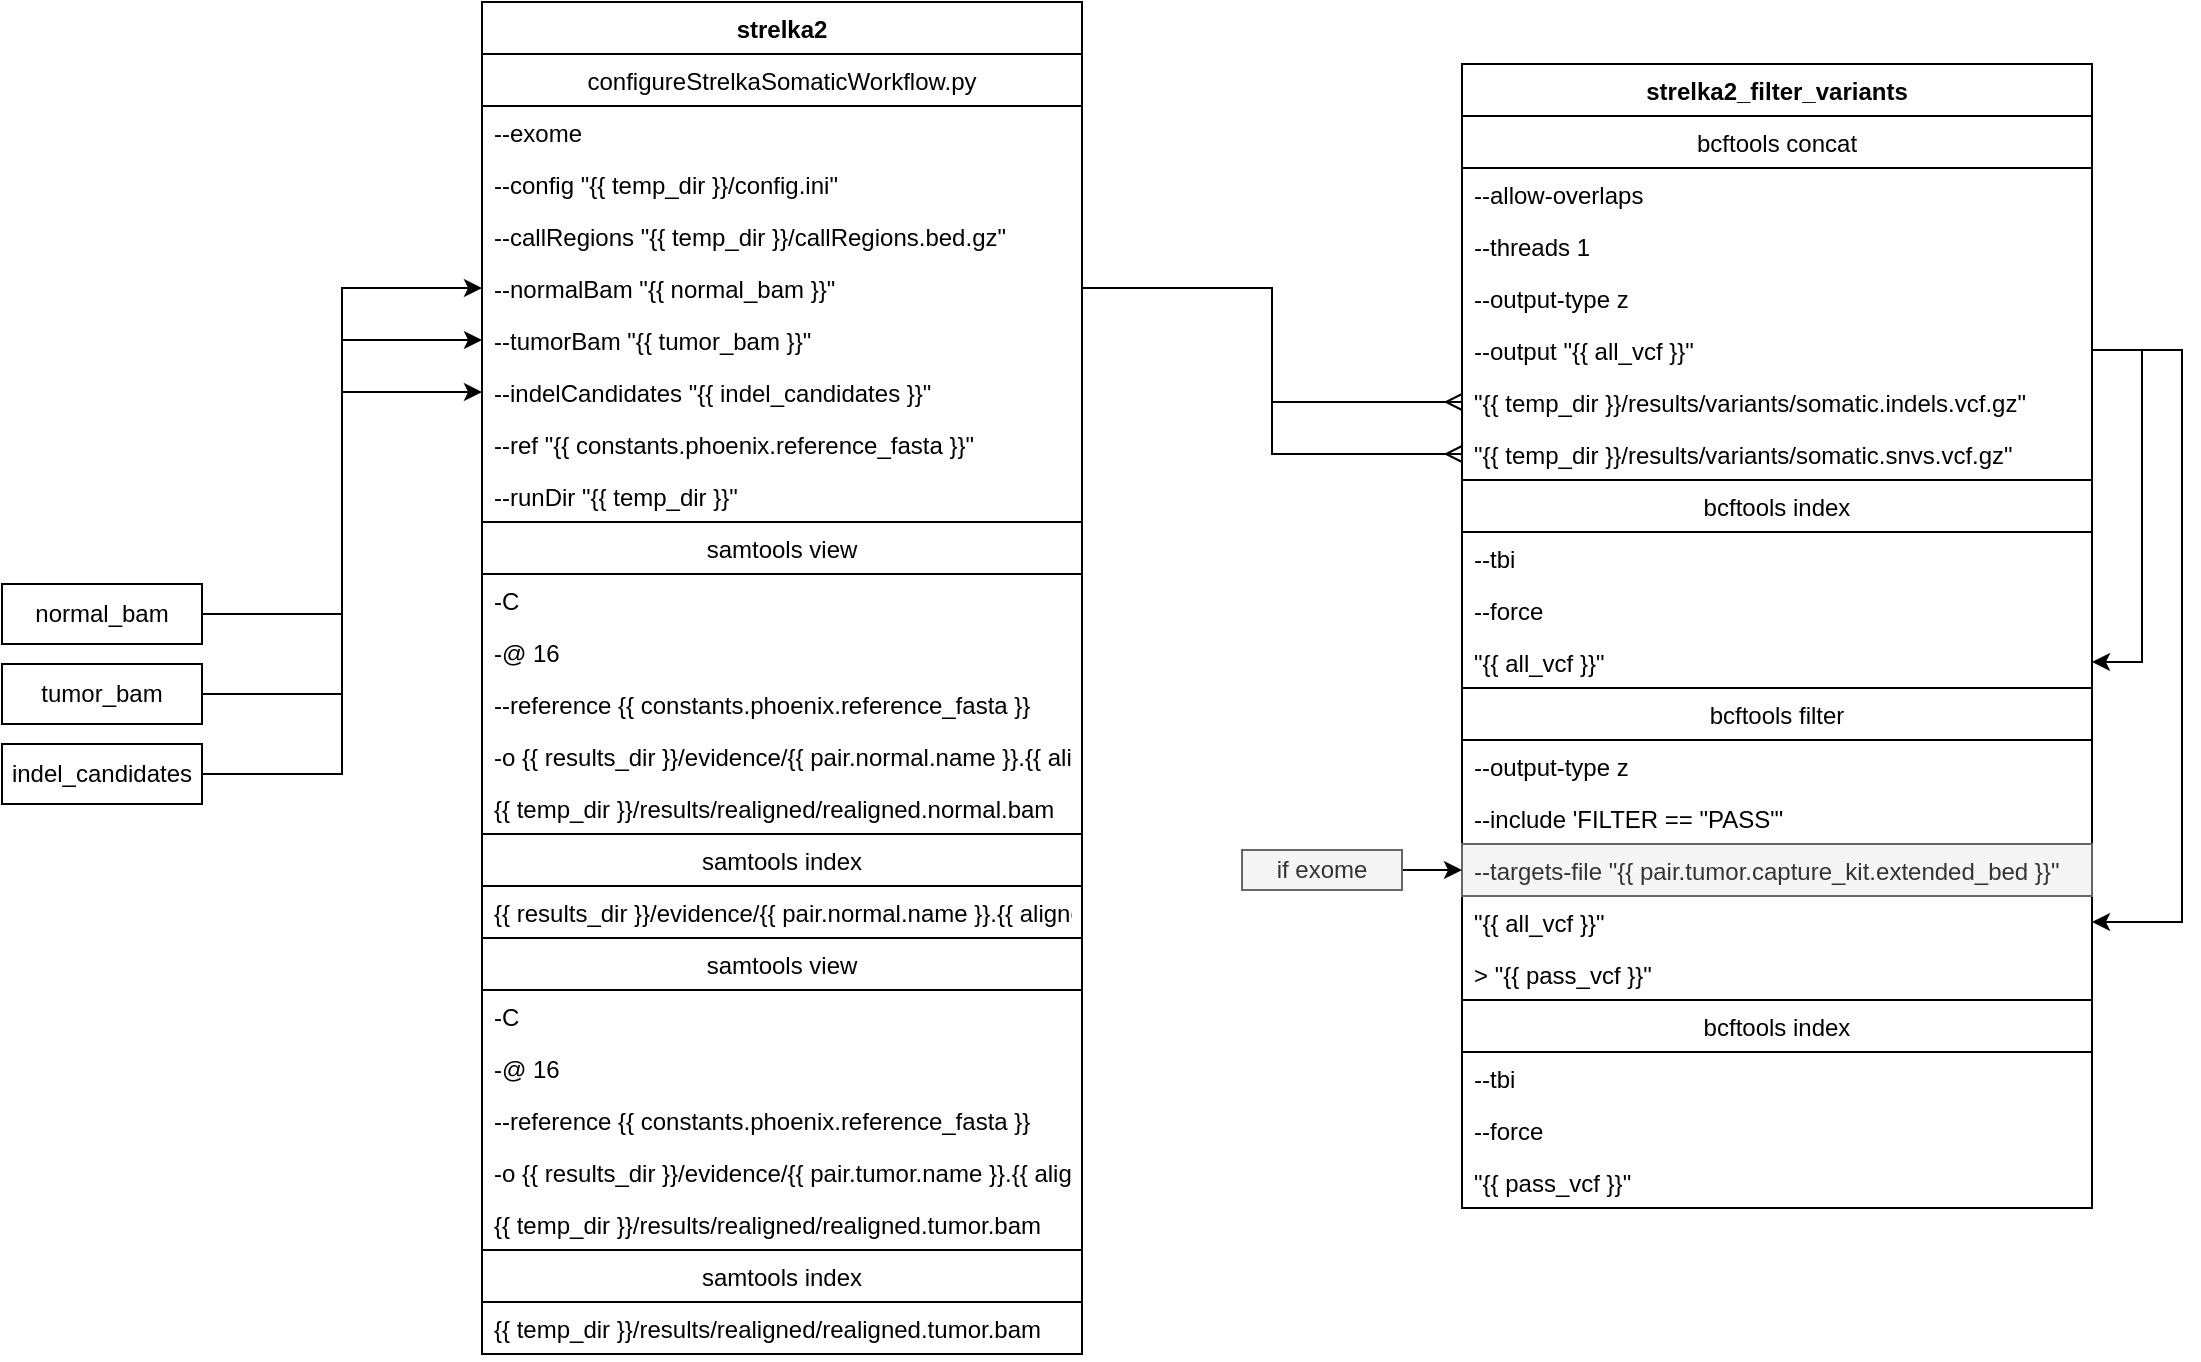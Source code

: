 <mxfile version="15.2.9" type="github">
  <diagram id="YdMIHvUInoAl8VdBywiu" name="Page-1">
    <mxGraphModel dx="925" dy="1307" grid="1" gridSize="10" guides="1" tooltips="1" connect="1" arrows="1" fold="1" page="1" pageScale="1" pageWidth="1600" pageHeight="900" math="0" shadow="0">
      <root>
        <mxCell id="0" />
        <mxCell id="1" parent="0" />
        <mxCell id="PraPNRLX0rEh6KeP2q02-1" style="edgeStyle=orthogonalEdgeStyle;rounded=0;orthogonalLoop=1;jettySize=auto;html=1;exitX=1;exitY=0.5;exitDx=0;exitDy=0;entryX=0;entryY=0.5;entryDx=0;entryDy=0;startArrow=none;startFill=0;endArrow=classic;endFill=1;" edge="1" parent="1" source="PraPNRLX0rEh6KeP2q02-2" target="PraPNRLX0rEh6KeP2q02-10">
          <mxGeometry relative="1" as="geometry" />
        </mxCell>
        <mxCell id="PraPNRLX0rEh6KeP2q02-2" value="normal_bam" style="whiteSpace=wrap;html=1;" vertex="1" parent="1">
          <mxGeometry x="220" y="440" width="100" height="30" as="geometry" />
        </mxCell>
        <mxCell id="PraPNRLX0rEh6KeP2q02-3" style="edgeStyle=orthogonalEdgeStyle;rounded=0;orthogonalLoop=1;jettySize=auto;html=1;exitX=1;exitY=0.5;exitDx=0;exitDy=0;entryX=0;entryY=0.5;entryDx=0;entryDy=0;startArrow=none;startFill=0;endArrow=classic;endFill=1;" edge="1" parent="1" source="PraPNRLX0rEh6KeP2q02-4" target="PraPNRLX0rEh6KeP2q02-11">
          <mxGeometry relative="1" as="geometry" />
        </mxCell>
        <mxCell id="PraPNRLX0rEh6KeP2q02-4" value="tumor_bam" style="whiteSpace=wrap;html=1;" vertex="1" parent="1">
          <mxGeometry x="220" y="480" width="100" height="30" as="geometry" />
        </mxCell>
        <mxCell id="PraPNRLX0rEh6KeP2q02-5" value="strelka2" style="swimlane;fontStyle=1;childLayout=stackLayout;horizontal=1;startSize=26;fillColor=none;horizontalStack=0;resizeParent=1;resizeParentMax=0;resizeLast=0;collapsible=1;marginBottom=0;direction=east;" vertex="1" parent="1">
          <mxGeometry x="460" y="149" width="300" height="676" as="geometry">
            <mxRectangle x="400" y="524" width="90" height="26" as="alternateBounds" />
          </mxGeometry>
        </mxCell>
        <mxCell id="PraPNRLX0rEh6KeP2q02-6" value="configureStrelkaSomaticWorkflow.py" style="swimlane;fontStyle=0;childLayout=stackLayout;horizontal=1;startSize=26;fillColor=none;horizontalStack=0;resizeParent=1;resizeParentMax=0;resizeLast=0;collapsible=1;marginBottom=0;" vertex="1" parent="PraPNRLX0rEh6KeP2q02-5">
          <mxGeometry y="26" width="300" height="650" as="geometry" />
        </mxCell>
        <mxCell id="PraPNRLX0rEh6KeP2q02-7" value="--exome" style="text;strokeColor=none;fillColor=none;align=left;verticalAlign=top;spacingLeft=4;spacingRight=4;overflow=hidden;rotatable=0;points=[[0,0.5],[1,0.5]];portConstraint=eastwest;" vertex="1" parent="PraPNRLX0rEh6KeP2q02-6">
          <mxGeometry y="26" width="300" height="26" as="geometry" />
        </mxCell>
        <mxCell id="PraPNRLX0rEh6KeP2q02-8" value="--config &quot;{{ temp_dir }}/config.ini&quot;" style="text;strokeColor=none;fillColor=none;align=left;verticalAlign=top;spacingLeft=4;spacingRight=4;overflow=hidden;rotatable=0;points=[[0,0.5],[1,0.5]];portConstraint=eastwest;" vertex="1" parent="PraPNRLX0rEh6KeP2q02-6">
          <mxGeometry y="52" width="300" height="26" as="geometry" />
        </mxCell>
        <mxCell id="PraPNRLX0rEh6KeP2q02-9" value="--callRegions &quot;{{ temp_dir }}/callRegions.bed.gz&quot;" style="text;strokeColor=none;fillColor=none;align=left;verticalAlign=top;spacingLeft=4;spacingRight=4;overflow=hidden;rotatable=0;points=[[0,0.5],[1,0.5]];portConstraint=eastwest;" vertex="1" parent="PraPNRLX0rEh6KeP2q02-6">
          <mxGeometry y="78" width="300" height="26" as="geometry" />
        </mxCell>
        <mxCell id="PraPNRLX0rEh6KeP2q02-10" value="--normalBam &quot;{{ normal_bam }}&quot;" style="text;strokeColor=none;fillColor=none;align=left;verticalAlign=top;spacingLeft=4;spacingRight=4;overflow=hidden;rotatable=0;points=[[0,0.5],[1,0.5]];portConstraint=eastwest;" vertex="1" parent="PraPNRLX0rEh6KeP2q02-6">
          <mxGeometry y="104" width="300" height="26" as="geometry" />
        </mxCell>
        <mxCell id="PraPNRLX0rEh6KeP2q02-11" value="--tumorBam &quot;{{ tumor_bam }}&quot;" style="text;strokeColor=none;fillColor=none;align=left;verticalAlign=top;spacingLeft=4;spacingRight=4;overflow=hidden;rotatable=0;points=[[0,0.5],[1,0.5]];portConstraint=eastwest;" vertex="1" parent="PraPNRLX0rEh6KeP2q02-6">
          <mxGeometry y="130" width="300" height="26" as="geometry" />
        </mxCell>
        <mxCell id="PraPNRLX0rEh6KeP2q02-12" value="--indelCandidates &quot;{{ indel_candidates }}&quot;" style="text;strokeColor=none;fillColor=none;align=left;verticalAlign=top;spacingLeft=4;spacingRight=4;overflow=hidden;rotatable=0;points=[[0,0.5],[1,0.5]];portConstraint=eastwest;" vertex="1" parent="PraPNRLX0rEh6KeP2q02-6">
          <mxGeometry y="156" width="300" height="26" as="geometry" />
        </mxCell>
        <mxCell id="PraPNRLX0rEh6KeP2q02-13" value="--ref &quot;{{ constants.phoenix.reference_fasta }}&quot;" style="text;strokeColor=none;fillColor=none;align=left;verticalAlign=top;spacingLeft=4;spacingRight=4;overflow=hidden;rotatable=0;points=[[0,0.5],[1,0.5]];portConstraint=eastwest;" vertex="1" parent="PraPNRLX0rEh6KeP2q02-6">
          <mxGeometry y="182" width="300" height="26" as="geometry" />
        </mxCell>
        <mxCell id="PraPNRLX0rEh6KeP2q02-14" value="--runDir &quot;{{ temp_dir }}&quot;" style="text;strokeColor=none;fillColor=none;align=left;verticalAlign=top;spacingLeft=4;spacingRight=4;overflow=hidden;rotatable=0;points=[[0,0.5],[1,0.5]];portConstraint=eastwest;" vertex="1" parent="PraPNRLX0rEh6KeP2q02-6">
          <mxGeometry y="208" width="300" height="26" as="geometry" />
        </mxCell>
        <mxCell id="PraPNRLX0rEh6KeP2q02-15" value="samtools view" style="swimlane;fontStyle=0;childLayout=stackLayout;horizontal=1;startSize=26;fillColor=none;horizontalStack=0;resizeParent=1;resizeParentMax=0;resizeLast=0;collapsible=1;marginBottom=0;" vertex="1" parent="PraPNRLX0rEh6KeP2q02-6">
          <mxGeometry y="234" width="300" height="156" as="geometry">
            <mxRectangle y="234" width="210" height="26" as="alternateBounds" />
          </mxGeometry>
        </mxCell>
        <mxCell id="PraPNRLX0rEh6KeP2q02-16" value="-C" style="text;strokeColor=none;fillColor=none;align=left;verticalAlign=top;spacingLeft=4;spacingRight=4;overflow=hidden;rotatable=0;points=[[0,0.5],[1,0.5]];portConstraint=eastwest;" vertex="1" parent="PraPNRLX0rEh6KeP2q02-15">
          <mxGeometry y="26" width="300" height="26" as="geometry" />
        </mxCell>
        <mxCell id="PraPNRLX0rEh6KeP2q02-17" value="-@ 16" style="text;strokeColor=none;fillColor=none;align=left;verticalAlign=top;spacingLeft=4;spacingRight=4;overflow=hidden;rotatable=0;points=[[0,0.5],[1,0.5]];portConstraint=eastwest;" vertex="1" parent="PraPNRLX0rEh6KeP2q02-15">
          <mxGeometry y="52" width="300" height="26" as="geometry" />
        </mxCell>
        <mxCell id="PraPNRLX0rEh6KeP2q02-18" value="--reference {{ constants.phoenix.reference_fasta }}" style="text;strokeColor=none;fillColor=none;align=left;verticalAlign=top;spacingLeft=4;spacingRight=4;overflow=hidden;rotatable=0;points=[[0,0.5],[1,0.5]];portConstraint=eastwest;" vertex="1" parent="PraPNRLX0rEh6KeP2q02-15">
          <mxGeometry y="78" width="300" height="26" as="geometry" />
        </mxCell>
        <mxCell id="PraPNRLX0rEh6KeP2q02-19" value="-o {{ results_dir }}/evidence/{{ pair.normal.name }}.{{ aligner }}.strelka2.realigned.cram" style="text;strokeColor=none;fillColor=none;align=left;verticalAlign=top;spacingLeft=4;spacingRight=4;overflow=hidden;rotatable=0;points=[[0,0.5],[1,0.5]];portConstraint=eastwest;" vertex="1" parent="PraPNRLX0rEh6KeP2q02-15">
          <mxGeometry y="104" width="300" height="26" as="geometry" />
        </mxCell>
        <mxCell id="PraPNRLX0rEh6KeP2q02-20" value="{{ temp_dir }}/results/realigned/realigned.normal.bam" style="text;strokeColor=none;fillColor=none;align=left;verticalAlign=top;spacingLeft=4;spacingRight=4;overflow=hidden;rotatable=0;points=[[0,0.5],[1,0.5]];portConstraint=eastwest;" vertex="1" parent="PraPNRLX0rEh6KeP2q02-15">
          <mxGeometry y="130" width="300" height="26" as="geometry" />
        </mxCell>
        <mxCell id="PraPNRLX0rEh6KeP2q02-21" value="samtools index" style="swimlane;fontStyle=0;childLayout=stackLayout;horizontal=1;startSize=26;fillColor=none;horizontalStack=0;resizeParent=1;resizeParentMax=0;resizeLast=0;collapsible=1;marginBottom=0;" vertex="1" parent="PraPNRLX0rEh6KeP2q02-6">
          <mxGeometry y="390" width="300" height="52" as="geometry">
            <mxRectangle y="390" width="210" height="26" as="alternateBounds" />
          </mxGeometry>
        </mxCell>
        <mxCell id="PraPNRLX0rEh6KeP2q02-22" value="{{ results_dir }}/evidence/{{ pair.normal.name }}.{{ aligner }}.strelka2.realigned.cram" style="text;strokeColor=none;fillColor=none;align=left;verticalAlign=top;spacingLeft=4;spacingRight=4;overflow=hidden;rotatable=0;points=[[0,0.5],[1,0.5]];portConstraint=eastwest;" vertex="1" parent="PraPNRLX0rEh6KeP2q02-21">
          <mxGeometry y="26" width="300" height="26" as="geometry" />
        </mxCell>
        <mxCell id="PraPNRLX0rEh6KeP2q02-23" value="samtools view" style="swimlane;fontStyle=0;childLayout=stackLayout;horizontal=1;startSize=26;fillColor=none;horizontalStack=0;resizeParent=1;resizeParentMax=0;resizeLast=0;collapsible=1;marginBottom=0;" vertex="1" parent="PraPNRLX0rEh6KeP2q02-6">
          <mxGeometry y="442" width="300" height="208" as="geometry">
            <mxRectangle y="442" width="210" height="26" as="alternateBounds" />
          </mxGeometry>
        </mxCell>
        <mxCell id="PraPNRLX0rEh6KeP2q02-24" value="-C" style="text;strokeColor=none;fillColor=none;align=left;verticalAlign=top;spacingLeft=4;spacingRight=4;overflow=hidden;rotatable=0;points=[[0,0.5],[1,0.5]];portConstraint=eastwest;" vertex="1" parent="PraPNRLX0rEh6KeP2q02-23">
          <mxGeometry y="26" width="300" height="26" as="geometry" />
        </mxCell>
        <mxCell id="PraPNRLX0rEh6KeP2q02-25" value="-@ 16" style="text;strokeColor=none;fillColor=none;align=left;verticalAlign=top;spacingLeft=4;spacingRight=4;overflow=hidden;rotatable=0;points=[[0,0.5],[1,0.5]];portConstraint=eastwest;" vertex="1" parent="PraPNRLX0rEh6KeP2q02-23">
          <mxGeometry y="52" width="300" height="26" as="geometry" />
        </mxCell>
        <mxCell id="PraPNRLX0rEh6KeP2q02-26" value="--reference {{ constants.phoenix.reference_fasta }}" style="text;strokeColor=none;fillColor=none;align=left;verticalAlign=top;spacingLeft=4;spacingRight=4;overflow=hidden;rotatable=0;points=[[0,0.5],[1,0.5]];portConstraint=eastwest;" vertex="1" parent="PraPNRLX0rEh6KeP2q02-23">
          <mxGeometry y="78" width="300" height="26" as="geometry" />
        </mxCell>
        <mxCell id="PraPNRLX0rEh6KeP2q02-27" value="-o {{ results_dir }}/evidence/{{ pair.tumor.name }}.{{ aligner }}.strelka2.realigned.cram" style="text;strokeColor=none;fillColor=none;align=left;verticalAlign=top;spacingLeft=4;spacingRight=4;overflow=hidden;rotatable=0;points=[[0,0.5],[1,0.5]];portConstraint=eastwest;" vertex="1" parent="PraPNRLX0rEh6KeP2q02-23">
          <mxGeometry y="104" width="300" height="26" as="geometry" />
        </mxCell>
        <mxCell id="PraPNRLX0rEh6KeP2q02-28" value="{{ temp_dir }}/results/realigned/realigned.tumor.bam" style="text;strokeColor=none;fillColor=none;align=left;verticalAlign=top;spacingLeft=4;spacingRight=4;overflow=hidden;rotatable=0;points=[[0,0.5],[1,0.5]];portConstraint=eastwest;" vertex="1" parent="PraPNRLX0rEh6KeP2q02-23">
          <mxGeometry y="130" width="300" height="26" as="geometry" />
        </mxCell>
        <mxCell id="PraPNRLX0rEh6KeP2q02-29" value="samtools index" style="swimlane;fontStyle=0;childLayout=stackLayout;horizontal=1;startSize=26;fillColor=none;horizontalStack=0;resizeParent=1;resizeParentMax=0;resizeLast=0;collapsible=1;marginBottom=0;" vertex="1" parent="PraPNRLX0rEh6KeP2q02-23">
          <mxGeometry y="156" width="300" height="52" as="geometry" />
        </mxCell>
        <mxCell id="PraPNRLX0rEh6KeP2q02-30" value="{{ temp_dir }}/results/realigned/realigned.tumor.bam" style="text;strokeColor=none;fillColor=none;align=left;verticalAlign=top;spacingLeft=4;spacingRight=4;overflow=hidden;rotatable=0;points=[[0,0.5],[1,0.5]];portConstraint=eastwest;" vertex="1" parent="PraPNRLX0rEh6KeP2q02-29">
          <mxGeometry y="26" width="300" height="26" as="geometry" />
        </mxCell>
        <mxCell id="PraPNRLX0rEh6KeP2q02-31" value="strelka2_filter_variants" style="swimlane;fontStyle=1;childLayout=stackLayout;horizontal=1;startSize=26;fillColor=none;horizontalStack=0;resizeParent=1;resizeParentMax=0;resizeLast=0;collapsible=1;marginBottom=0;direction=east;" vertex="1" parent="1">
          <mxGeometry x="950" y="180" width="315" height="572" as="geometry">
            <mxRectangle x="620" y="524" width="90" height="26" as="alternateBounds" />
          </mxGeometry>
        </mxCell>
        <mxCell id="PraPNRLX0rEh6KeP2q02-32" value="bcftools concat" style="swimlane;fontStyle=0;childLayout=stackLayout;horizontal=1;startSize=26;fillColor=none;horizontalStack=0;resizeParent=1;resizeParentMax=0;resizeLast=0;collapsible=1;marginBottom=0;" vertex="1" parent="PraPNRLX0rEh6KeP2q02-31">
          <mxGeometry y="26" width="315" height="182" as="geometry">
            <mxRectangle y="26" width="315" height="26" as="alternateBounds" />
          </mxGeometry>
        </mxCell>
        <mxCell id="PraPNRLX0rEh6KeP2q02-33" value="--allow-overlaps" style="text;strokeColor=none;fillColor=none;align=left;verticalAlign=top;spacingLeft=4;spacingRight=4;overflow=hidden;rotatable=0;points=[[0,0.5],[1,0.5]];portConstraint=eastwest;" vertex="1" parent="PraPNRLX0rEh6KeP2q02-32">
          <mxGeometry y="26" width="315" height="26" as="geometry" />
        </mxCell>
        <mxCell id="PraPNRLX0rEh6KeP2q02-34" value="--threads 1" style="text;strokeColor=none;fillColor=none;align=left;verticalAlign=top;spacingLeft=4;spacingRight=4;overflow=hidden;rotatable=0;points=[[0,0.5],[1,0.5]];portConstraint=eastwest;" vertex="1" parent="PraPNRLX0rEh6KeP2q02-32">
          <mxGeometry y="52" width="315" height="26" as="geometry" />
        </mxCell>
        <mxCell id="PraPNRLX0rEh6KeP2q02-35" value="--output-type z" style="text;strokeColor=none;fillColor=none;align=left;verticalAlign=top;spacingLeft=4;spacingRight=4;overflow=hidden;rotatable=0;points=[[0,0.5],[1,0.5]];portConstraint=eastwest;" vertex="1" parent="PraPNRLX0rEh6KeP2q02-32">
          <mxGeometry y="78" width="315" height="26" as="geometry" />
        </mxCell>
        <mxCell id="PraPNRLX0rEh6KeP2q02-36" value="--output &quot;{{ all_vcf }}&quot;" style="text;strokeColor=none;fillColor=none;align=left;verticalAlign=top;spacingLeft=4;spacingRight=4;overflow=hidden;rotatable=0;points=[[0,0.5],[1,0.5]];portConstraint=eastwest;" vertex="1" parent="PraPNRLX0rEh6KeP2q02-32">
          <mxGeometry y="104" width="315" height="26" as="geometry" />
        </mxCell>
        <mxCell id="PraPNRLX0rEh6KeP2q02-37" value="&quot;{{ temp_dir }}/results/variants/somatic.indels.vcf.gz&quot;" style="text;strokeColor=none;fillColor=none;align=left;verticalAlign=top;spacingLeft=4;spacingRight=4;overflow=hidden;rotatable=0;points=[[0,0.5],[1,0.5]];portConstraint=eastwest;" vertex="1" parent="PraPNRLX0rEh6KeP2q02-32">
          <mxGeometry y="130" width="315" height="26" as="geometry" />
        </mxCell>
        <mxCell id="PraPNRLX0rEh6KeP2q02-38" value="&quot;{{ temp_dir }}/results/variants/somatic.snvs.vcf.gz&quot;" style="text;strokeColor=none;fillColor=none;align=left;verticalAlign=top;spacingLeft=4;spacingRight=4;overflow=hidden;rotatable=0;points=[[0,0.5],[1,0.5]];portConstraint=eastwest;" vertex="1" parent="PraPNRLX0rEh6KeP2q02-32">
          <mxGeometry y="156" width="315" height="26" as="geometry" />
        </mxCell>
        <mxCell id="PraPNRLX0rEh6KeP2q02-39" value="bcftools index" style="swimlane;fontStyle=0;childLayout=stackLayout;horizontal=1;startSize=26;fillColor=none;horizontalStack=0;resizeParent=1;resizeParentMax=0;resizeLast=0;collapsible=1;marginBottom=0;" vertex="1" parent="PraPNRLX0rEh6KeP2q02-31">
          <mxGeometry y="208" width="315" height="104" as="geometry">
            <mxRectangle y="52" width="315" height="26" as="alternateBounds" />
          </mxGeometry>
        </mxCell>
        <mxCell id="PraPNRLX0rEh6KeP2q02-40" value="--tbi" style="text;strokeColor=none;fillColor=none;align=left;verticalAlign=top;spacingLeft=4;spacingRight=4;overflow=hidden;rotatable=0;points=[[0,0.5],[1,0.5]];portConstraint=eastwest;" vertex="1" parent="PraPNRLX0rEh6KeP2q02-39">
          <mxGeometry y="26" width="315" height="26" as="geometry" />
        </mxCell>
        <mxCell id="PraPNRLX0rEh6KeP2q02-41" value="--force" style="text;strokeColor=none;fillColor=none;align=left;verticalAlign=top;spacingLeft=4;spacingRight=4;overflow=hidden;rotatable=0;points=[[0,0.5],[1,0.5]];portConstraint=eastwest;" vertex="1" parent="PraPNRLX0rEh6KeP2q02-39">
          <mxGeometry y="52" width="315" height="26" as="geometry" />
        </mxCell>
        <mxCell id="PraPNRLX0rEh6KeP2q02-42" value="&quot;{{ all_vcf }}&quot;" style="text;strokeColor=none;fillColor=none;align=left;verticalAlign=top;spacingLeft=4;spacingRight=4;overflow=hidden;rotatable=0;points=[[0,0.5],[1,0.5]];portConstraint=eastwest;" vertex="1" parent="PraPNRLX0rEh6KeP2q02-39">
          <mxGeometry y="78" width="315" height="26" as="geometry" />
        </mxCell>
        <mxCell id="PraPNRLX0rEh6KeP2q02-43" value="bcftools filter" style="swimlane;fontStyle=0;childLayout=stackLayout;horizontal=1;startSize=26;fillColor=none;horizontalStack=0;resizeParent=1;resizeParentMax=0;resizeLast=0;collapsible=1;marginBottom=0;" vertex="1" parent="PraPNRLX0rEh6KeP2q02-31">
          <mxGeometry y="312" width="315" height="260" as="geometry">
            <mxRectangle y="78" width="315" height="26" as="alternateBounds" />
          </mxGeometry>
        </mxCell>
        <mxCell id="PraPNRLX0rEh6KeP2q02-44" value="--output-type z" style="text;strokeColor=none;fillColor=none;align=left;verticalAlign=top;spacingLeft=4;spacingRight=4;overflow=hidden;rotatable=0;points=[[0,0.5],[1,0.5]];portConstraint=eastwest;" vertex="1" parent="PraPNRLX0rEh6KeP2q02-43">
          <mxGeometry y="26" width="315" height="26" as="geometry" />
        </mxCell>
        <mxCell id="PraPNRLX0rEh6KeP2q02-45" value="--include &#39;FILTER == &quot;PASS&quot;&#39;" style="text;strokeColor=none;fillColor=none;align=left;verticalAlign=top;spacingLeft=4;spacingRight=4;overflow=hidden;rotatable=0;points=[[0,0.5],[1,0.5]];portConstraint=eastwest;" vertex="1" parent="PraPNRLX0rEh6KeP2q02-43">
          <mxGeometry y="52" width="315" height="26" as="geometry" />
        </mxCell>
        <mxCell id="PraPNRLX0rEh6KeP2q02-46" value="--targets-file &quot;{{ pair.tumor.capture_kit.extended_bed }}&quot;" style="text;fillColor=#f5f5f5;align=left;verticalAlign=top;spacingLeft=4;spacingRight=4;overflow=hidden;rotatable=0;points=[[0,0.5],[1,0.5]];portConstraint=eastwest;fontColor=#333333;strokeColor=#666666;" vertex="1" parent="PraPNRLX0rEh6KeP2q02-43">
          <mxGeometry y="78" width="315" height="26" as="geometry" />
        </mxCell>
        <mxCell id="PraPNRLX0rEh6KeP2q02-47" value="&quot;{{ all_vcf }}&quot;" style="text;strokeColor=none;fillColor=none;align=left;verticalAlign=top;spacingLeft=4;spacingRight=4;overflow=hidden;rotatable=0;points=[[0,0.5],[1,0.5]];portConstraint=eastwest;" vertex="1" parent="PraPNRLX0rEh6KeP2q02-43">
          <mxGeometry y="104" width="315" height="26" as="geometry" />
        </mxCell>
        <mxCell id="PraPNRLX0rEh6KeP2q02-48" value="&gt; &quot;{{ pass_vcf }}&quot;" style="text;strokeColor=none;fillColor=none;align=left;verticalAlign=top;spacingLeft=4;spacingRight=4;overflow=hidden;rotatable=0;points=[[0,0.5],[1,0.5]];portConstraint=eastwest;" vertex="1" parent="PraPNRLX0rEh6KeP2q02-43">
          <mxGeometry y="130" width="315" height="26" as="geometry" />
        </mxCell>
        <mxCell id="PraPNRLX0rEh6KeP2q02-49" value="bcftools index" style="swimlane;fontStyle=0;childLayout=stackLayout;horizontal=1;startSize=26;fillColor=none;horizontalStack=0;resizeParent=1;resizeParentMax=0;resizeLast=0;collapsible=1;marginBottom=0;" vertex="1" parent="PraPNRLX0rEh6KeP2q02-43">
          <mxGeometry y="156" width="315" height="104" as="geometry" />
        </mxCell>
        <mxCell id="PraPNRLX0rEh6KeP2q02-50" value="--tbi" style="text;strokeColor=none;fillColor=none;align=left;verticalAlign=top;spacingLeft=4;spacingRight=4;overflow=hidden;rotatable=0;points=[[0,0.5],[1,0.5]];portConstraint=eastwest;" vertex="1" parent="PraPNRLX0rEh6KeP2q02-49">
          <mxGeometry y="26" width="315" height="26" as="geometry" />
        </mxCell>
        <mxCell id="PraPNRLX0rEh6KeP2q02-51" value="--force" style="text;strokeColor=none;fillColor=none;align=left;verticalAlign=top;spacingLeft=4;spacingRight=4;overflow=hidden;rotatable=0;points=[[0,0.5],[1,0.5]];portConstraint=eastwest;" vertex="1" parent="PraPNRLX0rEh6KeP2q02-49">
          <mxGeometry y="52" width="315" height="26" as="geometry" />
        </mxCell>
        <mxCell id="PraPNRLX0rEh6KeP2q02-52" value="&quot;{{ pass_vcf }}&quot;" style="text;strokeColor=none;fillColor=none;align=left;verticalAlign=top;spacingLeft=4;spacingRight=4;overflow=hidden;rotatable=0;points=[[0,0.5],[1,0.5]];portConstraint=eastwest;" vertex="1" parent="PraPNRLX0rEh6KeP2q02-49">
          <mxGeometry y="78" width="315" height="26" as="geometry" />
        </mxCell>
        <mxCell id="PraPNRLX0rEh6KeP2q02-53" style="edgeStyle=orthogonalEdgeStyle;rounded=0;orthogonalLoop=1;jettySize=auto;html=1;exitX=1;exitY=0.5;exitDx=0;exitDy=0;entryX=1;entryY=0.5;entryDx=0;entryDy=0;startArrow=none;startFill=0;endArrow=classic;endFill=1;" edge="1" parent="PraPNRLX0rEh6KeP2q02-31" source="PraPNRLX0rEh6KeP2q02-36" target="PraPNRLX0rEh6KeP2q02-42">
          <mxGeometry relative="1" as="geometry">
            <Array as="points">
              <mxPoint x="340" y="143" />
              <mxPoint x="340" y="299" />
            </Array>
          </mxGeometry>
        </mxCell>
        <mxCell id="PraPNRLX0rEh6KeP2q02-54" style="edgeStyle=orthogonalEdgeStyle;rounded=0;orthogonalLoop=1;jettySize=auto;html=1;exitX=1;exitY=0.5;exitDx=0;exitDy=0;entryX=1;entryY=0.5;entryDx=0;entryDy=0;startArrow=none;startFill=0;endArrow=classic;endFill=1;" edge="1" parent="PraPNRLX0rEh6KeP2q02-31" source="PraPNRLX0rEh6KeP2q02-36" target="PraPNRLX0rEh6KeP2q02-47">
          <mxGeometry relative="1" as="geometry">
            <Array as="points">
              <mxPoint x="360" y="143" />
              <mxPoint x="360" y="429" />
            </Array>
          </mxGeometry>
        </mxCell>
        <mxCell id="PraPNRLX0rEh6KeP2q02-55" style="edgeStyle=orthogonalEdgeStyle;rounded=0;orthogonalLoop=1;jettySize=auto;html=1;exitX=1;exitY=0.5;exitDx=0;exitDy=0;entryX=0;entryY=0.5;entryDx=0;entryDy=0;startArrow=none;startFill=0;endArrow=classic;endFill=1;" edge="1" parent="1" source="PraPNRLX0rEh6KeP2q02-56" target="PraPNRLX0rEh6KeP2q02-12">
          <mxGeometry relative="1" as="geometry" />
        </mxCell>
        <mxCell id="PraPNRLX0rEh6KeP2q02-56" value="indel_candidates" style="whiteSpace=wrap;html=1;" vertex="1" parent="1">
          <mxGeometry x="220" y="520" width="100" height="30" as="geometry" />
        </mxCell>
        <mxCell id="PraPNRLX0rEh6KeP2q02-57" style="edgeStyle=orthogonalEdgeStyle;rounded=0;orthogonalLoop=1;jettySize=auto;html=1;exitX=1;exitY=0.5;exitDx=0;exitDy=0;entryX=0;entryY=0.5;entryDx=0;entryDy=0;startArrow=none;startFill=0;endArrow=ERmany;endFill=0;" edge="1" parent="1" source="PraPNRLX0rEh6KeP2q02-10" target="PraPNRLX0rEh6KeP2q02-37">
          <mxGeometry relative="1" as="geometry" />
        </mxCell>
        <mxCell id="PraPNRLX0rEh6KeP2q02-58" style="edgeStyle=orthogonalEdgeStyle;rounded=0;orthogonalLoop=1;jettySize=auto;html=1;exitX=1;exitY=0.5;exitDx=0;exitDy=0;entryX=0;entryY=0.5;entryDx=0;entryDy=0;startArrow=none;startFill=0;endArrow=ERmany;endFill=0;" edge="1" parent="1" source="PraPNRLX0rEh6KeP2q02-10" target="PraPNRLX0rEh6KeP2q02-38">
          <mxGeometry relative="1" as="geometry" />
        </mxCell>
        <mxCell id="PraPNRLX0rEh6KeP2q02-59" style="edgeStyle=orthogonalEdgeStyle;rounded=0;orthogonalLoop=1;jettySize=auto;html=1;exitX=1;exitY=0.5;exitDx=0;exitDy=0;entryX=0;entryY=0.5;entryDx=0;entryDy=0;startArrow=none;startFill=0;endArrow=classic;endFill=1;" edge="1" parent="1" source="PraPNRLX0rEh6KeP2q02-60" target="PraPNRLX0rEh6KeP2q02-46">
          <mxGeometry relative="1" as="geometry" />
        </mxCell>
        <mxCell id="PraPNRLX0rEh6KeP2q02-60" value="if exome" style="text;html=1;strokeColor=#666666;fillColor=#f5f5f5;align=center;verticalAlign=middle;whiteSpace=wrap;rounded=0;fontColor=#333333;" vertex="1" parent="1">
          <mxGeometry x="840" y="573" width="80" height="20" as="geometry" />
        </mxCell>
      </root>
    </mxGraphModel>
  </diagram>
</mxfile>
